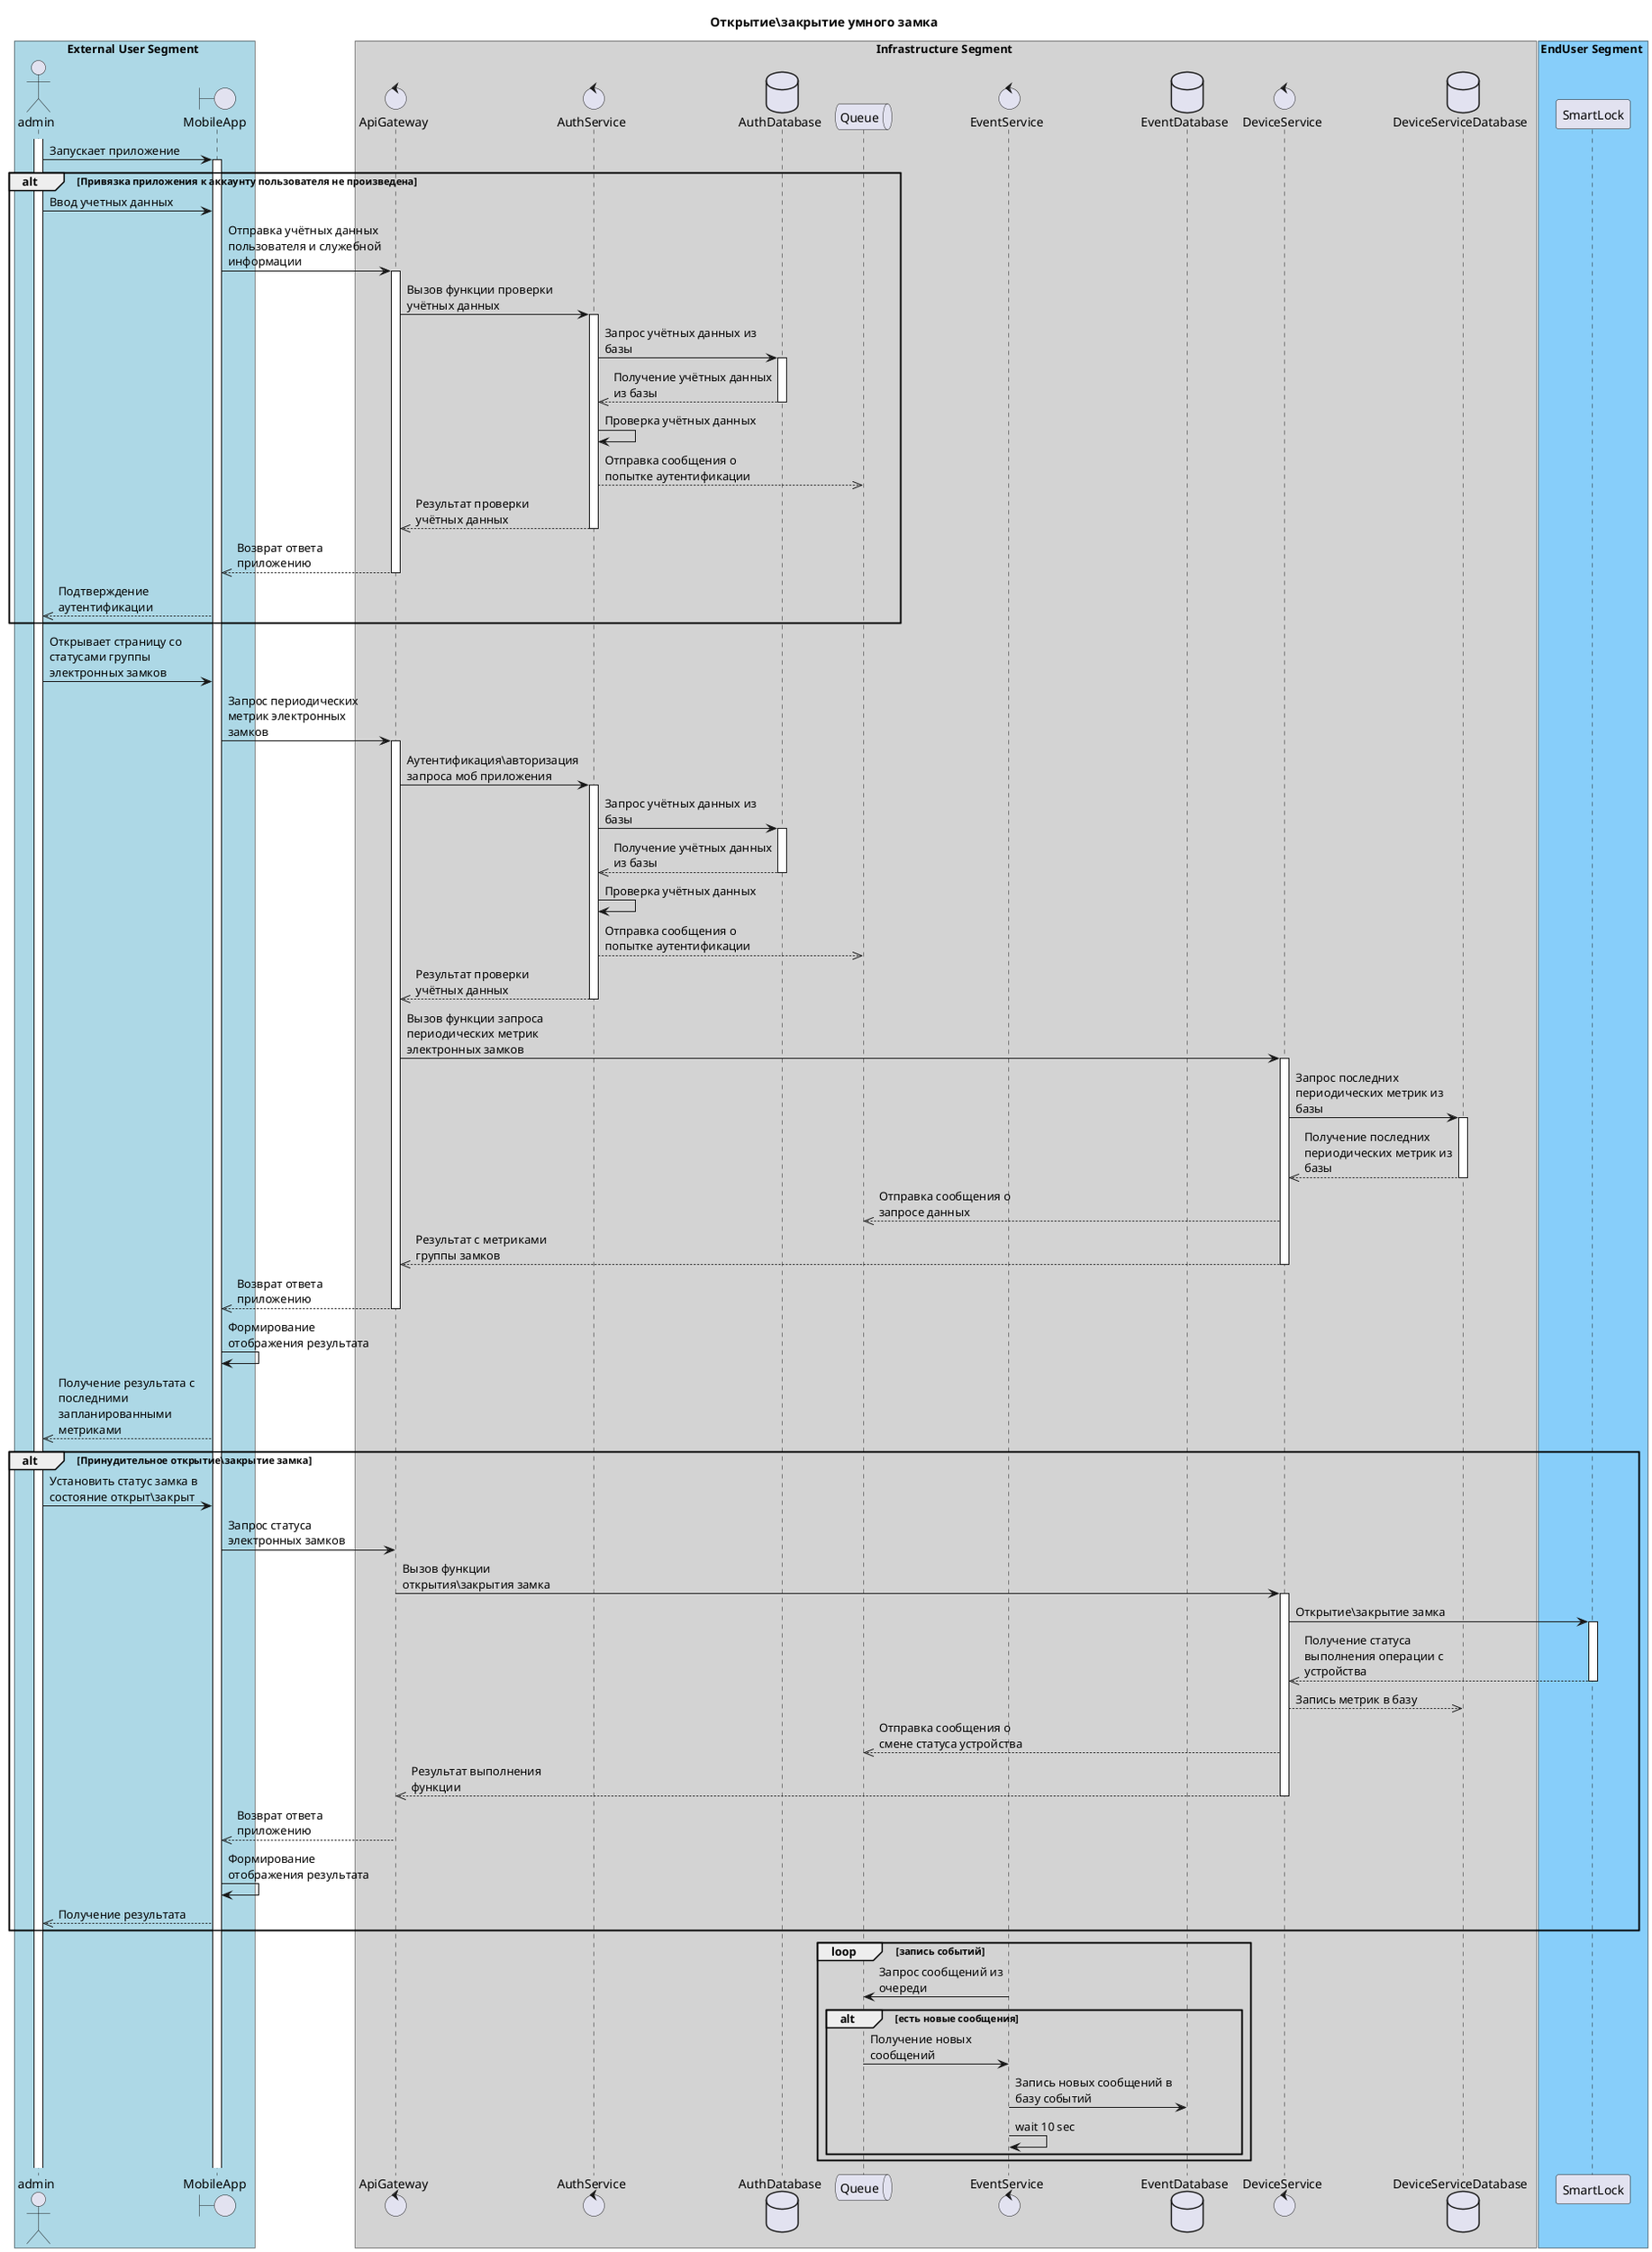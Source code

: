 @startuml SmartLock
title "Открытие\закрытие умного замка"
skinparam MaxMessageSize 180
box External User Segment #LightBlue
    actor admin
    boundary MobileApp
end box
box Infrastructure Segment #LightGray
    control ApiGateway as API
    control AuthService
    database AuthDatabase
    queue Queue
    control EventService
    database EventDatabase
    control DeviceService
    database DeviceServiceDatabase
end box
box EndUser Segment #LightSkyBlue
    participant SmartLock
end box

activate admin
admin -> MobileApp : Запускает приложение
activate MobileApp
alt Привязка приложения к аккаунту пользователя не произведена
    admin -> MobileApp: Ввод учетных данных
    MobileApp -> API: Отправка учётных данных пользователя и служебной информации
    activate API
    API -> AuthService: Вызов функции проверки учётных данных
    activate AuthService
    AuthService -> AuthDatabase: Запрос учётных данных из базы
    activate AuthDatabase
    AuthService <<-- AuthDatabase: Получение учётных данных из базы
    deactivate AuthDatabase
    AuthService -> AuthService: Проверка учётных данных
    AuthService -->> Queue: Отправка сообщения о попытке аутентификации
    AuthService -->> API: Результат проверки учётных данных
    deactivate AuthService
    API -->> MobileApp: Возврат ответа приложению
    deactivate API
    MobileApp -->> admin: Подтверждение аутентификации
end

admin -> MobileApp: Открывает страницу со статусами группы электронных замков
MobileApp -> API: Запрос периодических метрик электронных замков
activate API
API -> AuthService: Аутентификация\авторизация запроса моб приложения
activate AuthService
AuthService -> AuthDatabase: Запрос учётных данных из базы
activate AuthDatabase
AuthService <<-- AuthDatabase: Получение учётных данных из базы
deactivate AuthDatabase
AuthService -> AuthService: Проверка учётных данных
AuthService -->> Queue: Отправка сообщения о попытке аутентификации
AuthService -->> API: Результат проверки учётных данных
deactivate AuthService
API -> DeviceService: Вызов функции запроса периодических метрик электронных замков
activate DeviceService
DeviceService -> DeviceServiceDatabase: Запрос последних периодических метрик из базы
activate DeviceServiceDatabase
DeviceService <<-- DeviceServiceDatabase: Получение последних периодических метрик из базы
deactivate DeviceServiceDatabase
DeviceService -->> Queue: Отправка сообщения о запросе данных
DeviceService -->> API: Результат с метриками группы замков
deactivate DeviceService
API -->> MobileApp: Возврат ответа приложению
deactivate API
MobileApp -> MobileApp: Формирование отображения результата
MobileApp -->> admin: Получение результата с последними запланированными метриками

alt Принудительное открытие\закрытие замка
    admin -> MobileApp: Установить статус замка в состояние открыт\закрыт
    MobileApp -> API: Запрос статуса электронных замков
    API -> DeviceService: Вызов функции открытия\закрытия замка
    activate DeviceService
    DeviceService -> SmartLock: Открытие\закрытие замка
    activate SmartLock
    DeviceService <<-- SmartLock: Получение статуса выполнения операции с устройства
    deactivate SmartLock
    DeviceService -->> DeviceServiceDatabase: Запись метрик в базу
    DeviceService -->> Queue: Отправка сообщения о смене статуса устройства
    DeviceService -->> API: Результат выполнения функции
    deactivate DeviceService
    API -->> MobileApp: Возврат ответа приложению
    deactivate API
    MobileApp -> MobileApp: Формирование отображения результата
    MobileApp -->> admin: Получение результата
end

loop запись событий
    EventService -> Queue: Запрос сообщений из очереди
    alt есть новые сообщения
        Queue -> EventService: Получение новых сообщений
        EventService -> EventDatabase: Запись новых сообщений в базу событий
        EventService -> EventService: wait 10 sec
    end
end
@enduml
